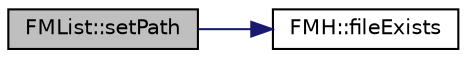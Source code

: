 digraph "FMList::setPath"
{
 // INTERACTIVE_SVG=YES
 // LATEX_PDF_SIZE
  edge [fontname="Helvetica",fontsize="10",labelfontname="Helvetica",labelfontsize="10"];
  node [fontname="Helvetica",fontsize="10",shape=record];
  rankdir="LR";
  Node157 [label="FMList::setPath",height=0.2,width=0.4,color="black", fillcolor="grey75", style="filled", fontcolor="black",tooltip=" "];
  Node157 -> Node158 [color="midnightblue",fontsize="10",style="solid",fontname="Helvetica"];
  Node158 [label="FMH::fileExists",height=0.2,width=0.4,color="black", fillcolor="white", style="filled",URL="$namespace_f_m_h.html#a96fb85b0283389ba71e8a20daeab400f",tooltip=" "];
}
